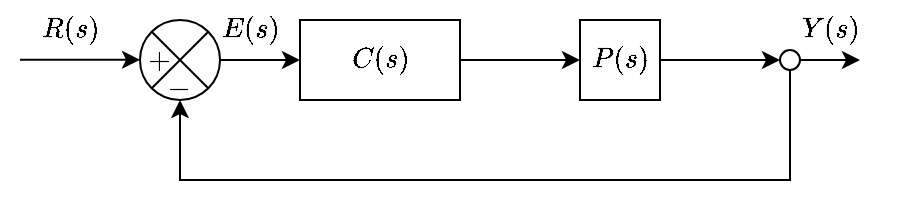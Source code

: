 <mxfile version="22.1.21" type="device">
  <diagram name="Page-1" id="xf0AQ93oGzt5BR8i5XPH">
    <mxGraphModel dx="610" dy="374" grid="0" gridSize="10" guides="1" tooltips="1" connect="1" arrows="1" fold="1" page="1" pageScale="1" pageWidth="850" pageHeight="1100" math="1" shadow="0">
      <root>
        <mxCell id="0" />
        <mxCell id="1" parent="0" />
        <mxCell id="KAg_XVsrOBVdoXtVVLUv-10" value="" style="edgeStyle=orthogonalEdgeStyle;rounded=0;orthogonalLoop=1;jettySize=auto;html=1;" parent="1" source="KAg_XVsrOBVdoXtVVLUv-1" target="KAg_XVsrOBVdoXtVVLUv-9" edge="1">
          <mxGeometry relative="1" as="geometry" />
        </mxCell>
        <mxCell id="KAg_XVsrOBVdoXtVVLUv-1" value="" style="ellipse;whiteSpace=wrap;html=1;aspect=fixed;" parent="1" vertex="1">
          <mxGeometry x="200" y="240" width="40" height="40" as="geometry" />
        </mxCell>
        <mxCell id="KAg_XVsrOBVdoXtVVLUv-3" value="" style="endArrow=none;html=1;rounded=0;entryX=1;entryY=0;entryDx=0;entryDy=0;exitX=0;exitY=1;exitDx=0;exitDy=0;" parent="1" source="KAg_XVsrOBVdoXtVVLUv-1" target="KAg_XVsrOBVdoXtVVLUv-1" edge="1">
          <mxGeometry width="50" height="50" relative="1" as="geometry">
            <mxPoint x="195" y="285" as="sourcePoint" />
            <mxPoint x="245" y="235" as="targetPoint" />
          </mxGeometry>
        </mxCell>
        <mxCell id="KAg_XVsrOBVdoXtVVLUv-4" value="" style="endArrow=none;html=1;rounded=0;entryX=0;entryY=0;entryDx=0;entryDy=0;exitX=1;exitY=1;exitDx=0;exitDy=0;" parent="1" source="KAg_XVsrOBVdoXtVVLUv-1" target="KAg_XVsrOBVdoXtVVLUv-1" edge="1">
          <mxGeometry width="50" height="50" relative="1" as="geometry">
            <mxPoint x="210" y="310" as="sourcePoint" />
            <mxPoint x="260" y="260" as="targetPoint" />
          </mxGeometry>
        </mxCell>
        <mxCell id="KAg_XVsrOBVdoXtVVLUv-5" value="" style="endArrow=classic;html=1;rounded=0;" parent="1" edge="1">
          <mxGeometry width="50" height="50" relative="1" as="geometry">
            <mxPoint x="140" y="259.89" as="sourcePoint" />
            <mxPoint x="200" y="259.89" as="targetPoint" />
          </mxGeometry>
        </mxCell>
        <mxCell id="KAg_XVsrOBVdoXtVVLUv-7" value="$$R(s)$$" style="text;html=1;align=center;verticalAlign=middle;resizable=0;points=[];autosize=1;strokeColor=none;fillColor=none;" parent="1" vertex="1">
          <mxGeometry x="130" y="230" width="70" height="30" as="geometry" />
        </mxCell>
        <mxCell id="KAg_XVsrOBVdoXtVVLUv-22" value="" style="edgeStyle=orthogonalEdgeStyle;rounded=0;orthogonalLoop=1;jettySize=auto;html=1;" parent="1" source="KAg_XVsrOBVdoXtVVLUv-8" target="KAg_XVsrOBVdoXtVVLUv-20" edge="1">
          <mxGeometry relative="1" as="geometry" />
        </mxCell>
        <mxCell id="KAg_XVsrOBVdoXtVVLUv-8" value="$$P(s)$$" style="rounded=0;whiteSpace=wrap;html=1;" parent="1" vertex="1">
          <mxGeometry x="420" y="240" width="40" height="40" as="geometry" />
        </mxCell>
        <mxCell id="KAg_XVsrOBVdoXtVVLUv-11" value="" style="edgeStyle=orthogonalEdgeStyle;rounded=0;orthogonalLoop=1;jettySize=auto;html=1;" parent="1" source="KAg_XVsrOBVdoXtVVLUv-9" target="KAg_XVsrOBVdoXtVVLUv-8" edge="1">
          <mxGeometry relative="1" as="geometry" />
        </mxCell>
        <mxCell id="KAg_XVsrOBVdoXtVVLUv-9" value="$$C(s)$$" style="rounded=0;whiteSpace=wrap;html=1;" parent="1" vertex="1">
          <mxGeometry x="280" y="240" width="80" height="40" as="geometry" />
        </mxCell>
        <mxCell id="KAg_XVsrOBVdoXtVVLUv-12" value="$$E(s)$$" style="text;html=1;align=center;verticalAlign=middle;resizable=0;points=[];autosize=1;strokeColor=none;fillColor=none;" parent="1" vertex="1">
          <mxGeometry x="220" y="230" width="70" height="30" as="geometry" />
        </mxCell>
        <mxCell id="KAg_XVsrOBVdoXtVVLUv-14" value="$$+$$" style="text;html=1;strokeColor=none;fillColor=none;align=center;verticalAlign=middle;whiteSpace=wrap;rounded=0;" parent="1" vertex="1">
          <mxGeometry x="200" y="252.5" width="20" height="15" as="geometry" />
        </mxCell>
        <mxCell id="KAg_XVsrOBVdoXtVVLUv-15" value="$$-$$" style="text;html=1;strokeColor=none;fillColor=none;align=center;verticalAlign=middle;whiteSpace=wrap;rounded=0;" parent="1" vertex="1">
          <mxGeometry x="210" y="267.5" width="20" height="12.5" as="geometry" />
        </mxCell>
        <mxCell id="KAg_XVsrOBVdoXtVVLUv-24" style="edgeStyle=orthogonalEdgeStyle;rounded=0;orthogonalLoop=1;jettySize=auto;html=1;entryX=0.5;entryY=1;entryDx=0;entryDy=0;" parent="1" source="KAg_XVsrOBVdoXtVVLUv-20" target="KAg_XVsrOBVdoXtVVLUv-1" edge="1">
          <mxGeometry relative="1" as="geometry">
            <Array as="points">
              <mxPoint x="525" y="320" />
              <mxPoint x="220" y="320" />
            </Array>
          </mxGeometry>
        </mxCell>
        <mxCell id="KAg_XVsrOBVdoXtVVLUv-25" style="edgeStyle=orthogonalEdgeStyle;rounded=0;orthogonalLoop=1;jettySize=auto;html=1;" parent="1" source="KAg_XVsrOBVdoXtVVLUv-20" edge="1">
          <mxGeometry relative="1" as="geometry">
            <mxPoint x="560" y="260" as="targetPoint" />
          </mxGeometry>
        </mxCell>
        <mxCell id="KAg_XVsrOBVdoXtVVLUv-20" value="" style="ellipse;whiteSpace=wrap;html=1;aspect=fixed;" parent="1" vertex="1">
          <mxGeometry x="520" y="255" width="10" height="10" as="geometry" />
        </mxCell>
        <mxCell id="KAg_XVsrOBVdoXtVVLUv-26" value="$$Y(s)$$" style="text;html=1;align=center;verticalAlign=middle;resizable=0;points=[];autosize=1;strokeColor=none;fillColor=none;" parent="1" vertex="1">
          <mxGeometry x="510" y="230" width="70" height="30" as="geometry" />
        </mxCell>
      </root>
    </mxGraphModel>
  </diagram>
</mxfile>
